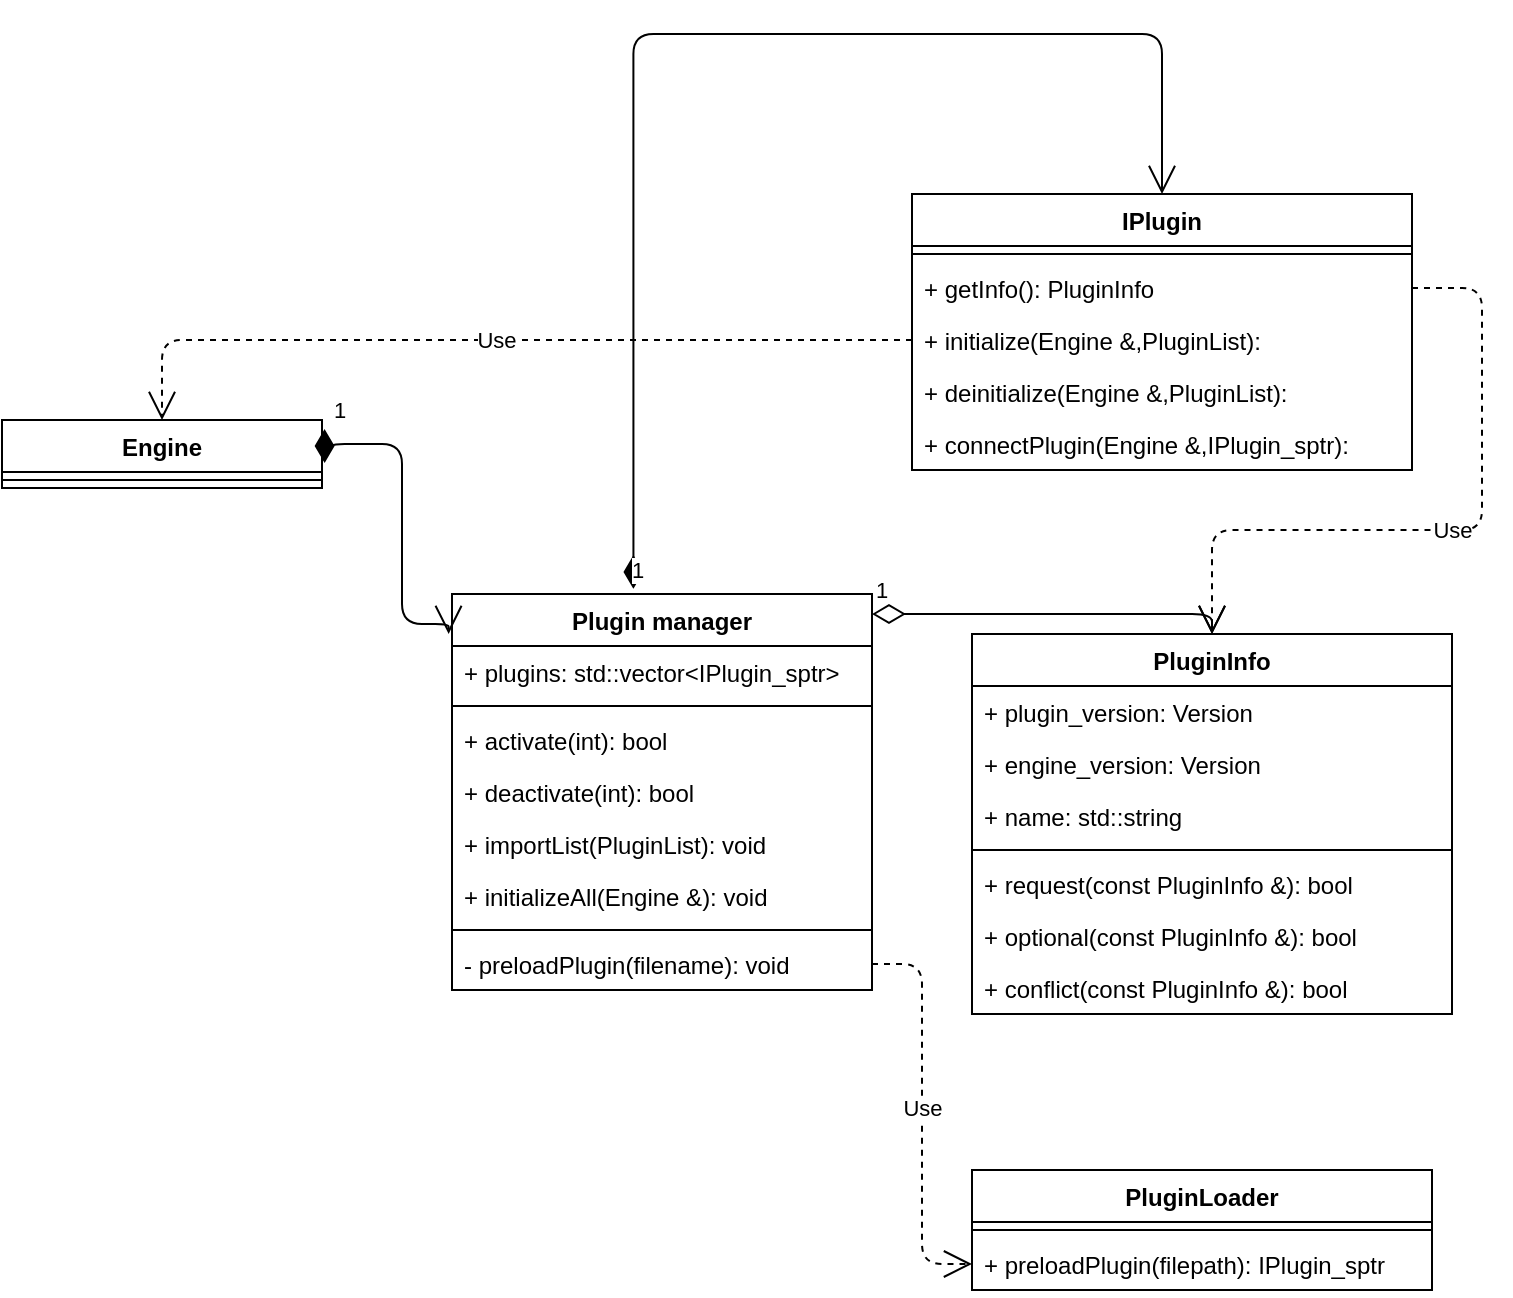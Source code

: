 <mxfile version="10.6.5" type="github"><diagram name="Page-1" id="9f46799a-70d6-7492-0946-bef42562c5a5"><mxGraphModel dx="1162" dy="698" grid="1" gridSize="10" guides="1" tooltips="1" connect="1" arrows="1" fold="1" page="1" pageScale="1" pageWidth="1100" pageHeight="850" background="#ffffff" math="0" shadow="0"><root><mxCell id="0"/><mxCell id="1" parent="0"/><mxCell id="kBzUcb3dpE1TQEObbN9N-1" value="PluginInfo" style="swimlane;fontStyle=1;align=center;verticalAlign=top;childLayout=stackLayout;horizontal=1;startSize=26;horizontalStack=0;resizeParent=1;resizeParentMax=0;resizeLast=0;collapsible=1;marginBottom=0;" parent="1" vertex="1"><mxGeometry x="505" y="320" width="240" height="190" as="geometry"><mxRectangle x="505" y="320" width="90" height="26" as="alternateBounds"/></mxGeometry></mxCell><mxCell id="kBzUcb3dpE1TQEObbN9N-7" value="+ plugin_version: Version" style="text;strokeColor=none;fillColor=none;align=left;verticalAlign=top;spacingLeft=4;spacingRight=4;overflow=hidden;rotatable=0;points=[[0,0.5],[1,0.5]];portConstraint=eastwest;" parent="kBzUcb3dpE1TQEObbN9N-1" vertex="1"><mxGeometry y="26" width="240" height="26" as="geometry"/></mxCell><mxCell id="kBzUcb3dpE1TQEObbN9N-2" value="+ engine_version: Version" style="text;strokeColor=none;fillColor=none;align=left;verticalAlign=top;spacingLeft=4;spacingRight=4;overflow=hidden;rotatable=0;points=[[0,0.5],[1,0.5]];portConstraint=eastwest;" parent="kBzUcb3dpE1TQEObbN9N-1" vertex="1"><mxGeometry y="52" width="240" height="26" as="geometry"/></mxCell><mxCell id="kBzUcb3dpE1TQEObbN9N-35" value="+ name: std::string" style="text;strokeColor=none;fillColor=none;align=left;verticalAlign=top;spacingLeft=4;spacingRight=4;overflow=hidden;rotatable=0;points=[[0,0.5],[1,0.5]];portConstraint=eastwest;" parent="kBzUcb3dpE1TQEObbN9N-1" vertex="1"><mxGeometry y="78" width="240" height="26" as="geometry"/></mxCell><mxCell id="kBzUcb3dpE1TQEObbN9N-3" value="" style="line;strokeWidth=1;fillColor=none;align=left;verticalAlign=middle;spacingTop=-1;spacingLeft=3;spacingRight=3;rotatable=0;labelPosition=right;points=[];portConstraint=eastwest;" parent="kBzUcb3dpE1TQEObbN9N-1" vertex="1"><mxGeometry y="104" width="240" height="8" as="geometry"/></mxCell><mxCell id="kBzUcb3dpE1TQEObbN9N-4" value="+ request(const PluginInfo &amp;): bool&#10;" style="text;strokeColor=none;fillColor=none;align=left;verticalAlign=top;spacingLeft=4;spacingRight=4;overflow=hidden;rotatable=0;points=[[0,0.5],[1,0.5]];portConstraint=eastwest;" parent="kBzUcb3dpE1TQEObbN9N-1" vertex="1"><mxGeometry y="112" width="240" height="26" as="geometry"/></mxCell><mxCell id="kBzUcb3dpE1TQEObbN9N-8" value="+ optional(const PluginInfo &amp;): bool&#10;" style="text;strokeColor=none;fillColor=none;align=left;verticalAlign=top;spacingLeft=4;spacingRight=4;overflow=hidden;rotatable=0;points=[[0,0.5],[1,0.5]];portConstraint=eastwest;" parent="kBzUcb3dpE1TQEObbN9N-1" vertex="1"><mxGeometry y="138" width="240" height="26" as="geometry"/></mxCell><mxCell id="kBzUcb3dpE1TQEObbN9N-9" value="+ conflict(const PluginInfo &amp;): bool&#10;" style="text;strokeColor=none;fillColor=none;align=left;verticalAlign=top;spacingLeft=4;spacingRight=4;overflow=hidden;rotatable=0;points=[[0,0.5],[1,0.5]];portConstraint=eastwest;" parent="kBzUcb3dpE1TQEObbN9N-1" vertex="1"><mxGeometry y="164" width="240" height="26" as="geometry"/></mxCell><mxCell id="kBzUcb3dpE1TQEObbN9N-13" value="IPlugin" style="swimlane;fontStyle=1;align=center;verticalAlign=top;childLayout=stackLayout;horizontal=1;startSize=26;horizontalStack=0;resizeParent=1;resizeParentMax=0;resizeLast=0;collapsible=1;marginBottom=0;swimlaneFillColor=none;gradientColor=none;" parent="1" vertex="1"><mxGeometry x="475" y="100" width="250" height="138" as="geometry"><mxRectangle x="475" y="100" width="70" height="26" as="alternateBounds"/></mxGeometry></mxCell><mxCell id="kBzUcb3dpE1TQEObbN9N-15" value="" style="line;strokeWidth=1;align=left;verticalAlign=middle;spacingTop=-1;spacingLeft=3;spacingRight=3;rotatable=0;labelPosition=right;points=[];portConstraint=eastwest;" parent="kBzUcb3dpE1TQEObbN9N-13" vertex="1"><mxGeometry y="26" width="250" height="8" as="geometry"/></mxCell><mxCell id="kBzUcb3dpE1TQEObbN9N-16" value="+ getInfo(): PluginInfo" style="text;align=left;verticalAlign=top;spacingLeft=4;spacingRight=4;overflow=hidden;rotatable=0;points=[[0,0.5],[1,0.5]];portConstraint=eastwest;" parent="kBzUcb3dpE1TQEObbN9N-13" vertex="1"><mxGeometry y="34" width="250" height="26" as="geometry"/></mxCell><mxCell id="kBzUcb3dpE1TQEObbN9N-20" value="+ initialize(Engine &amp;,PluginList):" style="text;strokeColor=none;fillColor=none;align=left;verticalAlign=top;spacingLeft=4;spacingRight=4;overflow=hidden;rotatable=0;points=[[0,0.5],[1,0.5]];portConstraint=eastwest;" parent="kBzUcb3dpE1TQEObbN9N-13" vertex="1"><mxGeometry y="60" width="250" height="26" as="geometry"/></mxCell><mxCell id="JwvF1clMt3FyR3BQaHPB-3" value="+ deinitialize(Engine &amp;,PluginList):" style="text;strokeColor=none;fillColor=none;align=left;verticalAlign=top;spacingLeft=4;spacingRight=4;overflow=hidden;rotatable=0;points=[[0,0.5],[1,0.5]];portConstraint=eastwest;" vertex="1" parent="kBzUcb3dpE1TQEObbN9N-13"><mxGeometry y="86" width="250" height="26" as="geometry"/></mxCell><mxCell id="JwvF1clMt3FyR3BQaHPB-2" value="+ connectPlugin(Engine &amp;,IPlugin_sptr):&#10;&#10;" style="text;strokeColor=none;fillColor=none;align=left;verticalAlign=top;spacingLeft=4;spacingRight=4;overflow=hidden;rotatable=0;points=[[0,0.5],[1,0.5]];portConstraint=eastwest;" vertex="1" parent="kBzUcb3dpE1TQEObbN9N-13"><mxGeometry y="112" width="250" height="26" as="geometry"/></mxCell><mxCell id="kBzUcb3dpE1TQEObbN9N-18" value="Use" style="endArrow=open;endSize=12;dashed=1;html=1;exitX=1;exitY=0.5;exitDx=0;exitDy=0;entryX=0.5;entryY=0;entryDx=0;entryDy=0;" parent="1" source="kBzUcb3dpE1TQEObbN9N-16" target="kBzUcb3dpE1TQEObbN9N-1" edge="1"><mxGeometry width="160" relative="1" as="geometry"><mxPoint x="-75" y="571" as="sourcePoint"/><mxPoint x="85" y="571" as="targetPoint"/><Array as="points"><mxPoint x="760" y="147"/><mxPoint x="760" y="268"/><mxPoint x="625" y="268"/></Array></mxGeometry></mxCell><mxCell id="kBzUcb3dpE1TQEObbN9N-21" value="Engine" style="swimlane;fontStyle=1;align=center;verticalAlign=top;childLayout=stackLayout;horizontal=1;startSize=26;horizontalStack=0;resizeParent=1;resizeParentMax=0;resizeLast=0;collapsible=1;marginBottom=0;" parent="1" vertex="1"><mxGeometry x="20" y="213" width="160" height="34" as="geometry"/></mxCell><mxCell id="kBzUcb3dpE1TQEObbN9N-23" value="" style="line;strokeWidth=1;fillColor=none;align=left;verticalAlign=middle;spacingTop=-1;spacingLeft=3;spacingRight=3;rotatable=0;labelPosition=right;points=[];portConstraint=eastwest;" parent="kBzUcb3dpE1TQEObbN9N-21" vertex="1"><mxGeometry y="26" width="160" height="8" as="geometry"/></mxCell><mxCell id="kBzUcb3dpE1TQEObbN9N-25" value="Use" style="endArrow=open;endSize=12;dashed=1;html=1;exitX=0;exitY=0.5;exitDx=0;exitDy=0;entryX=0.5;entryY=0;entryDx=0;entryDy=0;" parent="1" source="kBzUcb3dpE1TQEObbN9N-20" target="kBzUcb3dpE1TQEObbN9N-21" edge="1"><mxGeometry width="160" relative="1" as="geometry"><mxPoint x="-75" y="611" as="sourcePoint"/><mxPoint x="85" y="611" as="targetPoint"/><Array as="points"><mxPoint x="135" y="173"/><mxPoint x="100" y="173"/></Array></mxGeometry></mxCell><mxCell id="kBzUcb3dpE1TQEObbN9N-26" value="Plugin manager" style="swimlane;fontStyle=1;align=center;verticalAlign=top;childLayout=stackLayout;horizontal=1;startSize=26;horizontalStack=0;resizeParent=1;resizeParentMax=0;resizeLast=0;collapsible=1;marginBottom=0;" parent="1" vertex="1"><mxGeometry x="245" y="300" width="210" height="198" as="geometry"><mxRectangle x="245" y="299" width="120" height="26" as="alternateBounds"/></mxGeometry></mxCell><mxCell id="kBzUcb3dpE1TQEObbN9N-50" value="+ plugins: std::vector&lt;IPlugin_sptr&gt;" style="text;strokeColor=none;fillColor=none;align=left;verticalAlign=top;spacingLeft=4;spacingRight=4;overflow=hidden;rotatable=0;points=[[0,0.5],[1,0.5]];portConstraint=eastwest;" parent="kBzUcb3dpE1TQEObbN9N-26" vertex="1"><mxGeometry y="26" width="210" height="26" as="geometry"/></mxCell><mxCell id="kBzUcb3dpE1TQEObbN9N-28" value="" style="line;strokeWidth=1;fillColor=none;align=left;verticalAlign=middle;spacingTop=-1;spacingLeft=3;spacingRight=3;rotatable=0;labelPosition=right;points=[];portConstraint=eastwest;" parent="kBzUcb3dpE1TQEObbN9N-26" vertex="1"><mxGeometry y="52" width="210" height="8" as="geometry"/></mxCell><mxCell id="kBzUcb3dpE1TQEObbN9N-29" value="+ activate(int): bool" style="text;strokeColor=none;fillColor=none;align=left;verticalAlign=top;spacingLeft=4;spacingRight=4;overflow=hidden;rotatable=0;points=[[0,0.5],[1,0.5]];portConstraint=eastwest;" parent="kBzUcb3dpE1TQEObbN9N-26" vertex="1"><mxGeometry y="60" width="210" height="26" as="geometry"/></mxCell><mxCell id="kBzUcb3dpE1TQEObbN9N-33" value="+ deactivate(int): bool" style="text;strokeColor=none;fillColor=none;align=left;verticalAlign=top;spacingLeft=4;spacingRight=4;overflow=hidden;rotatable=0;points=[[0,0.5],[1,0.5]];portConstraint=eastwest;" parent="kBzUcb3dpE1TQEObbN9N-26" vertex="1"><mxGeometry y="86" width="210" height="26" as="geometry"/></mxCell><mxCell id="kBzUcb3dpE1TQEObbN9N-34" value="+ importList(PluginList): void" style="text;strokeColor=none;fillColor=none;align=left;verticalAlign=top;spacingLeft=4;spacingRight=4;overflow=hidden;rotatable=0;points=[[0,0.5],[1,0.5]];portConstraint=eastwest;" parent="kBzUcb3dpE1TQEObbN9N-26" vertex="1"><mxGeometry y="112" width="210" height="26" as="geometry"/></mxCell><mxCell id="JwvF1clMt3FyR3BQaHPB-5" value="+ initializeAll(Engine &amp;): void" style="text;strokeColor=none;fillColor=none;align=left;verticalAlign=top;spacingLeft=4;spacingRight=4;overflow=hidden;rotatable=0;points=[[0,0.5],[1,0.5]];portConstraint=eastwest;" vertex="1" parent="kBzUcb3dpE1TQEObbN9N-26"><mxGeometry y="138" width="210" height="26" as="geometry"/></mxCell><mxCell id="kBzUcb3dpE1TQEObbN9N-52" value="" style="line;strokeWidth=1;fillColor=none;align=left;verticalAlign=middle;spacingTop=-1;spacingLeft=3;spacingRight=3;rotatable=0;labelPosition=right;points=[];portConstraint=eastwest;" parent="kBzUcb3dpE1TQEObbN9N-26" vertex="1"><mxGeometry y="164" width="210" height="8" as="geometry"/></mxCell><mxCell id="kBzUcb3dpE1TQEObbN9N-51" value="- preloadPlugin(filename): void" style="text;strokeColor=none;fillColor=none;align=left;verticalAlign=top;spacingLeft=4;spacingRight=4;overflow=hidden;rotatable=0;points=[[0,0.5],[1,0.5]];portConstraint=eastwest;" parent="kBzUcb3dpE1TQEObbN9N-26" vertex="1"><mxGeometry y="172" width="210" height="26" as="geometry"/></mxCell><mxCell id="kBzUcb3dpE1TQEObbN9N-30" value="1" style="endArrow=open;html=1;endSize=12;startArrow=diamondThin;startSize=14;startFill=1;edgeStyle=orthogonalEdgeStyle;align=left;verticalAlign=bottom;exitX=1.008;exitY=0.132;exitDx=0;exitDy=0;exitPerimeter=0;entryX=-0.008;entryY=0.101;entryDx=0;entryDy=0;entryPerimeter=0;" parent="1" source="kBzUcb3dpE1TQEObbN9N-21" target="kBzUcb3dpE1TQEObbN9N-26" edge="1"><mxGeometry x="-1" y="3" relative="1" as="geometry"><mxPoint x="285" y="661" as="sourcePoint"/><mxPoint x="325" y="512" as="targetPoint"/><Array as="points"><mxPoint x="220" y="225"/><mxPoint x="220" y="315"/></Array></mxGeometry></mxCell><mxCell id="kBzUcb3dpE1TQEObbN9N-31" value="1" style="endArrow=open;html=1;endSize=12;startArrow=diamondThin;startSize=14;startFill=0;edgeStyle=orthogonalEdgeStyle;align=left;verticalAlign=bottom;entryX=0.5;entryY=0;entryDx=0;entryDy=0;" parent="1" source="kBzUcb3dpE1TQEObbN9N-26" target="kBzUcb3dpE1TQEObbN9N-1" edge="1"><mxGeometry x="-1" y="3" relative="1" as="geometry"><mxPoint x="465" y="310" as="sourcePoint"/><mxPoint x="465" y="441" as="targetPoint"/><Array as="points"><mxPoint x="625" y="310"/></Array></mxGeometry></mxCell><mxCell id="kBzUcb3dpE1TQEObbN9N-36" value="PluginLoader" style="swimlane;fontStyle=1;align=center;verticalAlign=top;childLayout=stackLayout;horizontal=1;startSize=26;horizontalStack=0;resizeParent=1;resizeParentMax=0;resizeLast=0;collapsible=1;marginBottom=0;" parent="1" vertex="1"><mxGeometry x="505" y="588" width="230" height="60" as="geometry"><mxRectangle x="505" y="588" width="100" height="26" as="alternateBounds"/></mxGeometry></mxCell><mxCell id="kBzUcb3dpE1TQEObbN9N-38" value="" style="line;strokeWidth=1;fillColor=none;align=left;verticalAlign=middle;spacingTop=-1;spacingLeft=3;spacingRight=3;rotatable=0;labelPosition=right;points=[];portConstraint=eastwest;" parent="kBzUcb3dpE1TQEObbN9N-36" vertex="1"><mxGeometry y="26" width="230" height="8" as="geometry"/></mxCell><mxCell id="kBzUcb3dpE1TQEObbN9N-39" value="+ preloadPlugin(filepath): IPlugin_sptr" style="text;strokeColor=none;fillColor=none;align=left;verticalAlign=top;spacingLeft=4;spacingRight=4;overflow=hidden;rotatable=0;points=[[0,0.5],[1,0.5]];portConstraint=eastwest;" parent="kBzUcb3dpE1TQEObbN9N-36" vertex="1"><mxGeometry y="34" width="230" height="26" as="geometry"/></mxCell><mxCell id="kBzUcb3dpE1TQEObbN9N-54" value="Use" style="endArrow=open;endSize=12;dashed=1;html=1;exitX=1;exitY=0.5;exitDx=0;exitDy=0;entryX=0;entryY=0.5;entryDx=0;entryDy=0;" parent="1" source="kBzUcb3dpE1TQEObbN9N-51" target="kBzUcb3dpE1TQEObbN9N-39" edge="1"><mxGeometry x="-0.032" width="160" relative="1" as="geometry"><mxPoint x="445" y="451" as="sourcePoint"/><mxPoint x="605" y="451" as="targetPoint"/><Array as="points"><mxPoint x="480" y="485"/><mxPoint x="480" y="635"/></Array><mxPoint as="offset"/></mxGeometry></mxCell><mxCell id="JwvF1clMt3FyR3BQaHPB-6" value="1" style="endArrow=open;html=1;endSize=12;startArrow=diamondThin;startSize=14;startFill=1;edgeStyle=orthogonalEdgeStyle;align=left;verticalAlign=bottom;exitX=0.432;exitY=-0.013;exitDx=0;exitDy=0;exitPerimeter=0;entryX=0.5;entryY=0;entryDx=0;entryDy=0;" edge="1" parent="1" source="kBzUcb3dpE1TQEObbN9N-26" target="kBzUcb3dpE1TQEObbN9N-13"><mxGeometry x="-1" y="3" relative="1" as="geometry"><mxPoint x="520" y="50" as="sourcePoint"/><mxPoint x="680" y="50" as="targetPoint"/><Array as="points"><mxPoint x="521" y="20"/><mxPoint x="135" y="20"/></Array></mxGeometry></mxCell></root></mxGraphModel></diagram></mxfile>